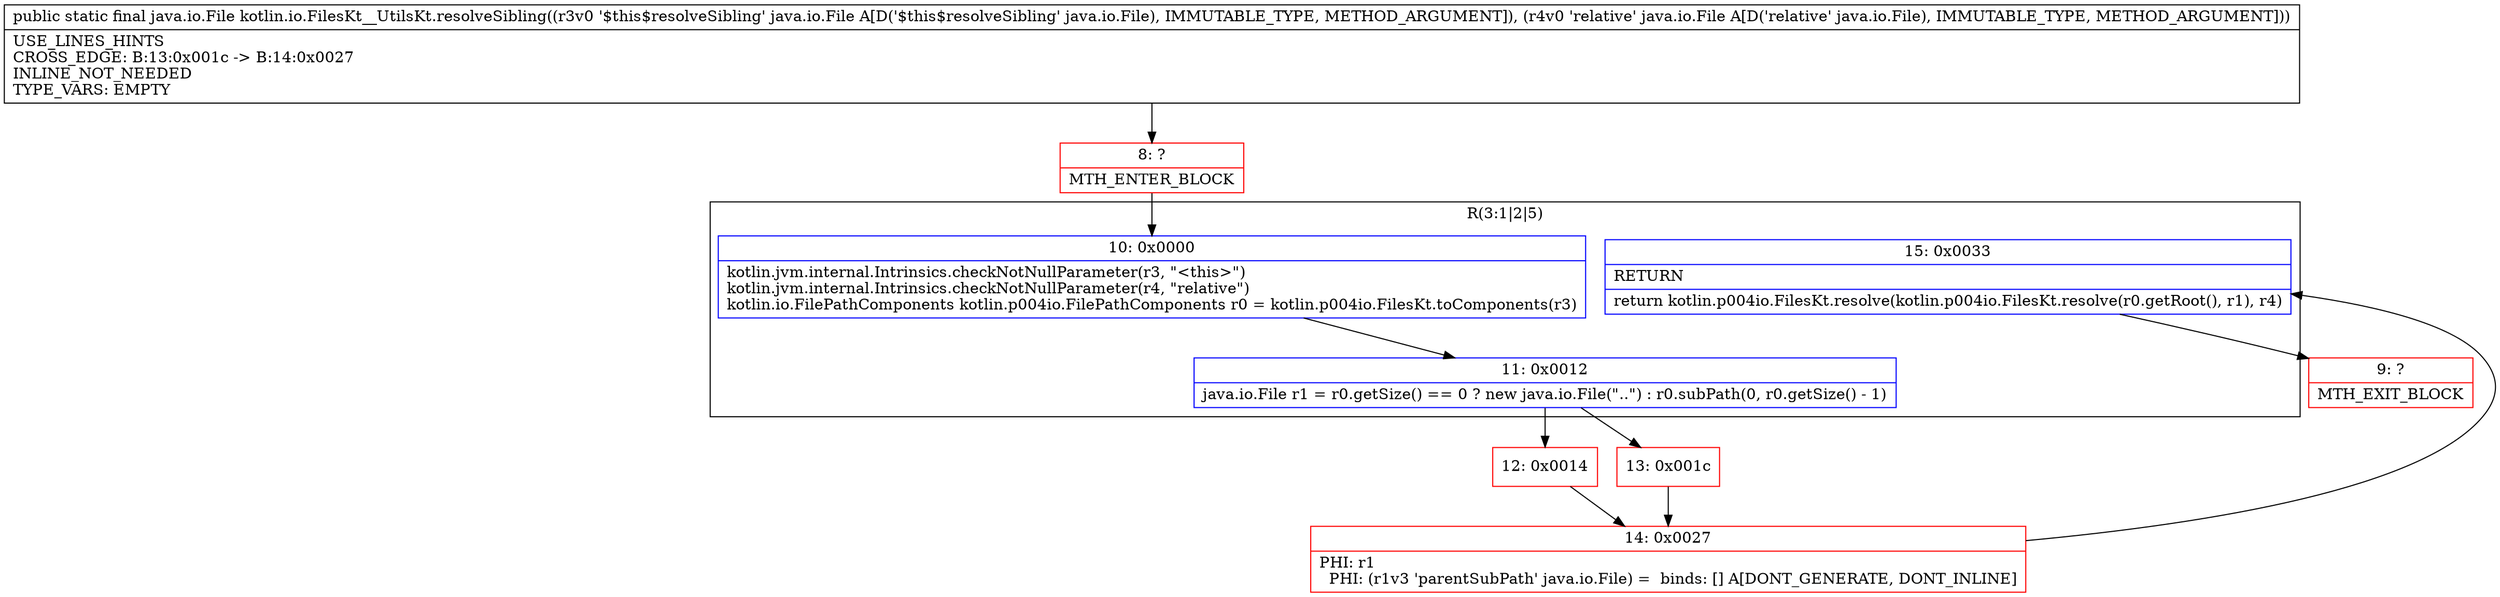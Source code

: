 digraph "CFG forkotlin.io.FilesKt__UtilsKt.resolveSibling(Ljava\/io\/File;Ljava\/io\/File;)Ljava\/io\/File;" {
subgraph cluster_Region_44236819 {
label = "R(3:1|2|5)";
node [shape=record,color=blue];
Node_10 [shape=record,label="{10\:\ 0x0000|kotlin.jvm.internal.Intrinsics.checkNotNullParameter(r3, \"\<this\>\")\lkotlin.jvm.internal.Intrinsics.checkNotNullParameter(r4, \"relative\")\lkotlin.io.FilePathComponents kotlin.p004io.FilePathComponents r0 = kotlin.p004io.FilesKt.toComponents(r3)\l}"];
Node_11 [shape=record,label="{11\:\ 0x0012|java.io.File r1 = r0.getSize() == 0 ? new java.io.File(\"..\") : r0.subPath(0, r0.getSize() \- 1)\l}"];
Node_15 [shape=record,label="{15\:\ 0x0033|RETURN\l|return kotlin.p004io.FilesKt.resolve(kotlin.p004io.FilesKt.resolve(r0.getRoot(), r1), r4)\l}"];
}
Node_8 [shape=record,color=red,label="{8\:\ ?|MTH_ENTER_BLOCK\l}"];
Node_12 [shape=record,color=red,label="{12\:\ 0x0014}"];
Node_14 [shape=record,color=red,label="{14\:\ 0x0027|PHI: r1 \l  PHI: (r1v3 'parentSubPath' java.io.File) =  binds: [] A[DONT_GENERATE, DONT_INLINE]\l}"];
Node_9 [shape=record,color=red,label="{9\:\ ?|MTH_EXIT_BLOCK\l}"];
Node_13 [shape=record,color=red,label="{13\:\ 0x001c}"];
MethodNode[shape=record,label="{public static final java.io.File kotlin.io.FilesKt__UtilsKt.resolveSibling((r3v0 '$this$resolveSibling' java.io.File A[D('$this$resolveSibling' java.io.File), IMMUTABLE_TYPE, METHOD_ARGUMENT]), (r4v0 'relative' java.io.File A[D('relative' java.io.File), IMMUTABLE_TYPE, METHOD_ARGUMENT]))  | USE_LINES_HINTS\lCROSS_EDGE: B:13:0x001c \-\> B:14:0x0027\lINLINE_NOT_NEEDED\lTYPE_VARS: EMPTY\l}"];
MethodNode -> Node_8;Node_10 -> Node_11;
Node_11 -> Node_12;
Node_11 -> Node_13;
Node_15 -> Node_9;
Node_8 -> Node_10;
Node_12 -> Node_14;
Node_14 -> Node_15;
Node_13 -> Node_14;
}

